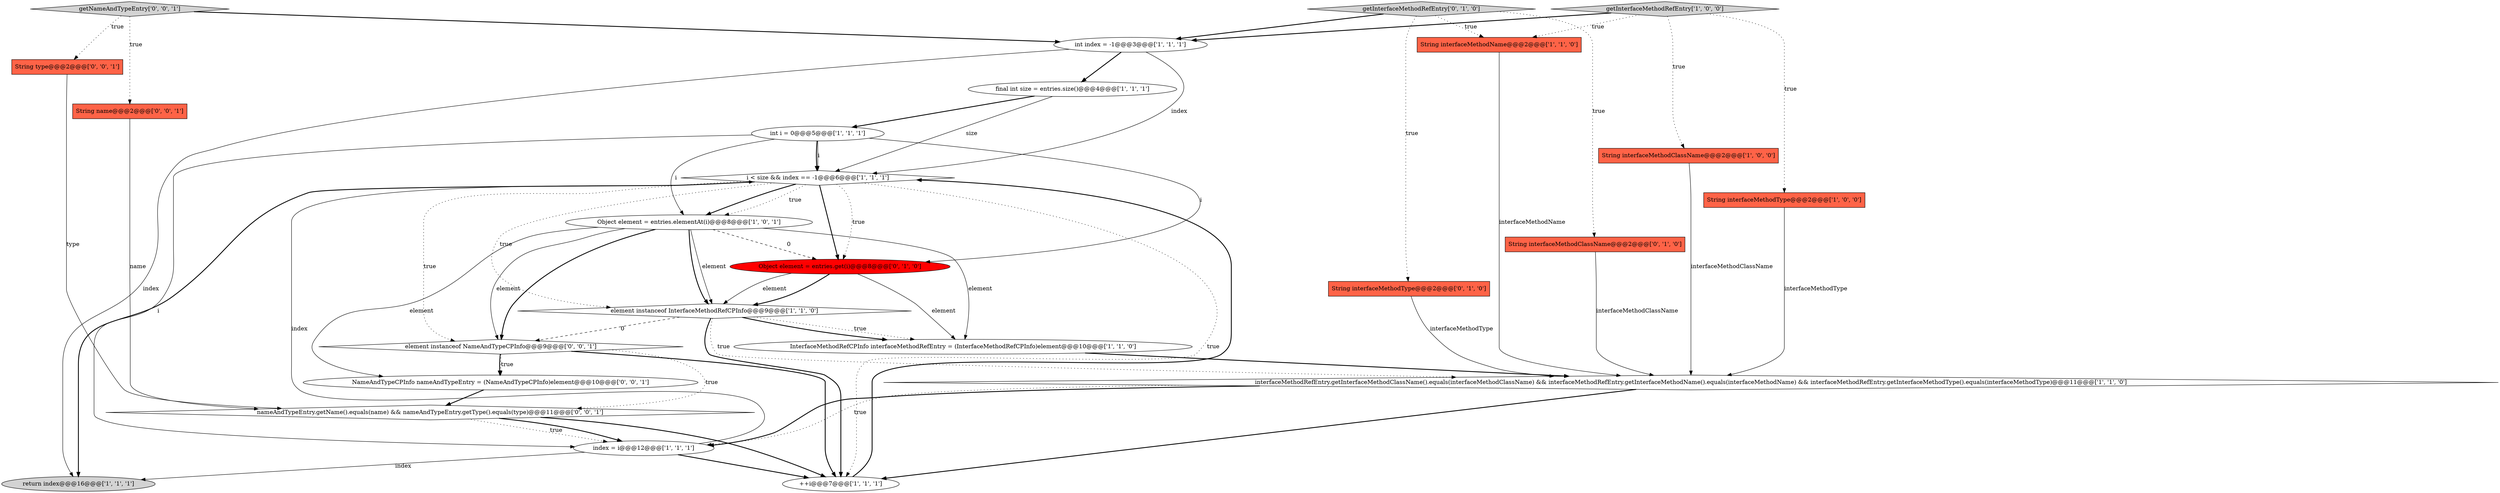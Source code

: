 digraph {
0 [style = filled, label = "final int size = entries.size()@@@4@@@['1', '1', '1']", fillcolor = white, shape = ellipse image = "AAA0AAABBB1BBB"];
6 [style = filled, label = "interfaceMethodRefEntry.getInterfaceMethodClassName().equals(interfaceMethodClassName) && interfaceMethodRefEntry.getInterfaceMethodName().equals(interfaceMethodName) && interfaceMethodRefEntry.getInterfaceMethodType().equals(interfaceMethodType)@@@11@@@['1', '1', '0']", fillcolor = white, shape = diamond image = "AAA0AAABBB1BBB"];
2 [style = filled, label = "String interfaceMethodClassName@@@2@@@['1', '0', '0']", fillcolor = tomato, shape = box image = "AAA0AAABBB1BBB"];
10 [style = filled, label = "String interfaceMethodName@@@2@@@['1', '1', '0']", fillcolor = tomato, shape = box image = "AAA0AAABBB1BBB"];
20 [style = filled, label = "String type@@@2@@@['0', '0', '1']", fillcolor = tomato, shape = box image = "AAA0AAABBB3BBB"];
16 [style = filled, label = "String interfaceMethodClassName@@@2@@@['0', '1', '0']", fillcolor = tomato, shape = box image = "AAA0AAABBB2BBB"];
18 [style = filled, label = "getInterfaceMethodRefEntry['0', '1', '0']", fillcolor = lightgray, shape = diamond image = "AAA0AAABBB2BBB"];
7 [style = filled, label = "String interfaceMethodType@@@2@@@['1', '0', '0']", fillcolor = tomato, shape = box image = "AAA0AAABBB1BBB"];
8 [style = filled, label = "i < size && index == -1@@@6@@@['1', '1', '1']", fillcolor = white, shape = diamond image = "AAA0AAABBB1BBB"];
17 [style = filled, label = "Object element = entries.get(i)@@@8@@@['0', '1', '0']", fillcolor = red, shape = ellipse image = "AAA1AAABBB2BBB"];
1 [style = filled, label = "index = i@@@12@@@['1', '1', '1']", fillcolor = white, shape = ellipse image = "AAA0AAABBB1BBB"];
21 [style = filled, label = "nameAndTypeEntry.getName().equals(name) && nameAndTypeEntry.getType().equals(type)@@@11@@@['0', '0', '1']", fillcolor = white, shape = diamond image = "AAA0AAABBB3BBB"];
24 [style = filled, label = "String name@@@2@@@['0', '0', '1']", fillcolor = tomato, shape = box image = "AAA0AAABBB3BBB"];
4 [style = filled, label = "getInterfaceMethodRefEntry['1', '0', '0']", fillcolor = lightgray, shape = diamond image = "AAA0AAABBB1BBB"];
14 [style = filled, label = "Object element = entries.elementAt(i)@@@8@@@['1', '0', '1']", fillcolor = white, shape = ellipse image = "AAA0AAABBB1BBB"];
5 [style = filled, label = "int i = 0@@@5@@@['1', '1', '1']", fillcolor = white, shape = ellipse image = "AAA0AAABBB1BBB"];
12 [style = filled, label = "int index = -1@@@3@@@['1', '1', '1']", fillcolor = white, shape = ellipse image = "AAA0AAABBB1BBB"];
23 [style = filled, label = "getNameAndTypeEntry['0', '0', '1']", fillcolor = lightgray, shape = diamond image = "AAA0AAABBB3BBB"];
22 [style = filled, label = "element instanceof NameAndTypeCPInfo@@@9@@@['0', '0', '1']", fillcolor = white, shape = diamond image = "AAA0AAABBB3BBB"];
13 [style = filled, label = "element instanceof InterfaceMethodRefCPInfo@@@9@@@['1', '1', '0']", fillcolor = white, shape = diamond image = "AAA0AAABBB1BBB"];
19 [style = filled, label = "NameAndTypeCPInfo nameAndTypeEntry = (NameAndTypeCPInfo)element@@@10@@@['0', '0', '1']", fillcolor = white, shape = ellipse image = "AAA0AAABBB3BBB"];
11 [style = filled, label = "++i@@@7@@@['1', '1', '1']", fillcolor = white, shape = ellipse image = "AAA0AAABBB1BBB"];
15 [style = filled, label = "String interfaceMethodType@@@2@@@['0', '1', '0']", fillcolor = tomato, shape = box image = "AAA0AAABBB2BBB"];
3 [style = filled, label = "InterfaceMethodRefCPInfo interfaceMethodRefEntry = (InterfaceMethodRefCPInfo)element@@@10@@@['1', '1', '0']", fillcolor = white, shape = ellipse image = "AAA0AAABBB1BBB"];
9 [style = filled, label = "return index@@@16@@@['1', '1', '1']", fillcolor = lightgray, shape = ellipse image = "AAA0AAABBB1BBB"];
13->6 [style = dotted, label="true"];
22->21 [style = dotted, label="true"];
14->19 [style = solid, label="element"];
5->8 [style = bold, label=""];
7->6 [style = solid, label="interfaceMethodType"];
22->19 [style = dotted, label="true"];
13->3 [style = dotted, label="true"];
22->19 [style = bold, label=""];
18->16 [style = dotted, label="true"];
21->1 [style = dotted, label="true"];
4->10 [style = dotted, label="true"];
17->13 [style = solid, label="element"];
8->17 [style = dotted, label="true"];
14->22 [style = bold, label=""];
6->1 [style = dotted, label="true"];
18->12 [style = bold, label=""];
18->15 [style = dotted, label="true"];
8->14 [style = bold, label=""];
5->14 [style = solid, label="i"];
3->6 [style = bold, label=""];
4->7 [style = dotted, label="true"];
5->1 [style = solid, label="i"];
20->21 [style = solid, label="type"];
12->0 [style = bold, label=""];
13->11 [style = bold, label=""];
1->11 [style = bold, label=""];
5->17 [style = solid, label="i"];
18->10 [style = dotted, label="true"];
8->17 [style = bold, label=""];
10->6 [style = solid, label="interfaceMethodName"];
6->1 [style = bold, label=""];
1->9 [style = solid, label="index"];
23->20 [style = dotted, label="true"];
17->3 [style = solid, label="element"];
0->8 [style = solid, label="size"];
13->3 [style = bold, label=""];
21->11 [style = bold, label=""];
1->8 [style = solid, label="index"];
6->11 [style = bold, label=""];
14->13 [style = solid, label="element"];
21->1 [style = bold, label=""];
8->14 [style = dotted, label="true"];
15->6 [style = solid, label="interfaceMethodType"];
14->3 [style = solid, label="element"];
8->9 [style = bold, label=""];
8->22 [style = dotted, label="true"];
12->9 [style = solid, label="index"];
4->12 [style = bold, label=""];
8->11 [style = dotted, label="true"];
11->8 [style = bold, label=""];
14->17 [style = dashed, label="0"];
24->21 [style = solid, label="name"];
23->12 [style = bold, label=""];
17->13 [style = bold, label=""];
19->21 [style = bold, label=""];
8->13 [style = dotted, label="true"];
14->13 [style = bold, label=""];
2->6 [style = solid, label="interfaceMethodClassName"];
16->6 [style = solid, label="interfaceMethodClassName"];
12->8 [style = solid, label="index"];
13->22 [style = dashed, label="0"];
14->22 [style = solid, label="element"];
22->11 [style = bold, label=""];
4->2 [style = dotted, label="true"];
23->24 [style = dotted, label="true"];
0->5 [style = bold, label=""];
5->8 [style = solid, label="i"];
}
